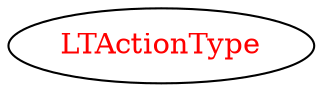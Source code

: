 digraph dependencyGraph {
 concentrate=true;
 ranksep="2.0";
 rankdir="LR"; 
 splines="ortho";
"LTActionType" [fontcolor="red"];
}